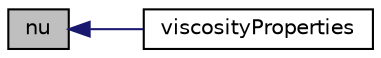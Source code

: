 digraph "nu"
{
  bgcolor="transparent";
  edge [fontname="Helvetica",fontsize="10",labelfontname="Helvetica",labelfontsize="10"];
  node [fontname="Helvetica",fontsize="10",shape=record];
  rankdir="LR";
  Node1 [label="nu",height=0.2,width=0.4,color="black", fillcolor="grey75", style="filled", fontcolor="black"];
  Node1 -> Node2 [dir="back",color="midnightblue",fontsize="10",style="solid",fontname="Helvetica"];
  Node2 [label="viscosityProperties",height=0.2,width=0.4,color="black",URL="$a02913.html#af9895dd007051c51847e41e89e630ba7",tooltip="Return the phase transport properties dictionary. "];
}
